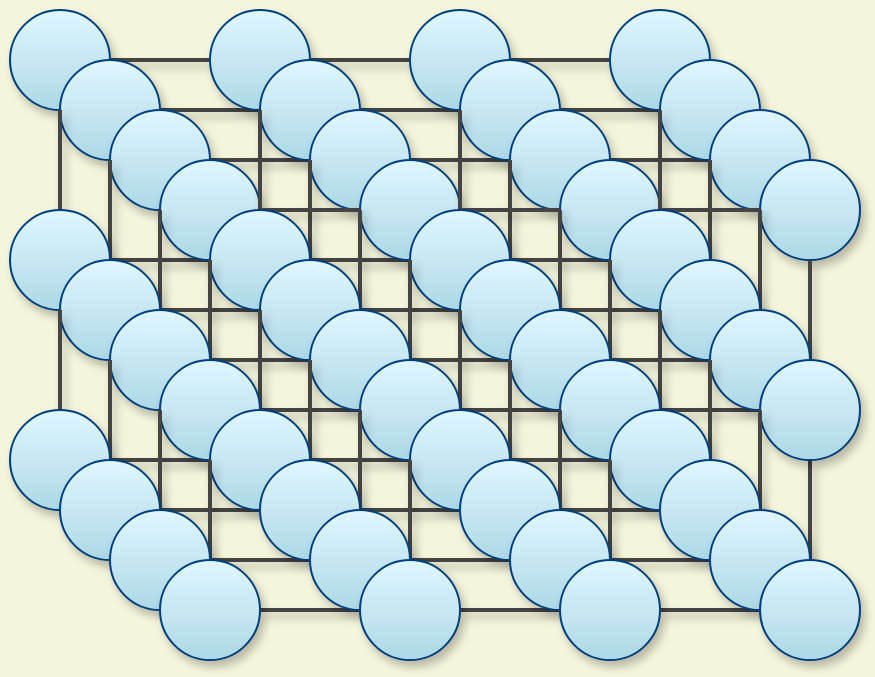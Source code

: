 <mxfile version="28.0.6">
  <diagram name="3D Monolith Block" id="0">
    <mxGraphModel dx="1924" dy="1816" grid="1" gridSize="10" guides="1" tooltips="1" connect="1" arrows="1" fold="1" page="1" pageScale="1" pageWidth="827" pageHeight="1169" background="#F5F5DC" math="0" shadow="0">
      <root>
        <mxCell id="0" />
        <mxCell id="1" parent="0" />
        <mxCell id="88" style="strokeColor=#444444;strokeWidth=2;endArrow=none;rounded=1;shadow=1;" parent="1" source="n_3_2_2" target="n_3_2_3" edge="1">
          <mxGeometry relative="1" as="geometry" />
        </mxCell>
        <mxCell id="103" style="strokeColor=#444444;strokeWidth=2;endArrow=none;rounded=1;shadow=1;" parent="1" source="n_0_2_3" target="n_1_2_3" edge="1">
          <mxGeometry relative="1" as="geometry" />
        </mxCell>
        <mxCell id="104" style="strokeColor=#444444;strokeWidth=2;endArrow=none;rounded=1;shadow=1;" parent="1" source="n_1_2_3" target="n_2_2_3" edge="1">
          <mxGeometry relative="1" as="geometry" />
        </mxCell>
        <mxCell id="105" style="strokeColor=#444444;strokeWidth=2;endArrow=none;rounded=1;shadow=1;" parent="1" source="n_2_2_3" target="n_3_2_3" edge="1">
          <mxGeometry relative="1" as="geometry" />
        </mxCell>
        <mxCell id="82" style="strokeColor=#444444;strokeWidth=2;endArrow=none;rounded=1;shadow=1;" parent="1" source="n_0_2_2" target="n_1_2_2" edge="1">
          <mxGeometry relative="1" as="geometry" />
        </mxCell>
        <mxCell id="83" style="strokeColor=#444444;strokeWidth=2;endArrow=none;rounded=1;shadow=1;" parent="1" source="n_0_2_2" target="n_0_2_3" edge="1">
          <mxGeometry relative="1" as="geometry" />
        </mxCell>
        <mxCell id="84" style="strokeColor=#444444;strokeWidth=2;endArrow=none;rounded=1;shadow=1;" parent="1" source="n_1_2_2" target="n_2_2_2" edge="1">
          <mxGeometry relative="1" as="geometry" />
        </mxCell>
        <mxCell id="85" style="strokeColor=#444444;strokeWidth=2;endArrow=none;rounded=1;shadow=1;" parent="1" source="n_1_2_2" target="n_1_2_3" edge="1">
          <mxGeometry relative="1" as="geometry" />
        </mxCell>
        <mxCell id="86" style="strokeColor=#444444;strokeWidth=2;endArrow=none;rounded=1;shadow=1;" parent="1" source="n_2_2_2" target="n_3_2_2" edge="1">
          <mxGeometry relative="1" as="geometry" />
        </mxCell>
        <mxCell id="87" style="strokeColor=#444444;strokeWidth=2;endArrow=none;rounded=1;shadow=1;" parent="1" source="n_2_2_2" target="n_2_2_3" edge="1">
          <mxGeometry relative="1" as="geometry" />
        </mxCell>
        <mxCell id="24" style="strokeColor=#444444;strokeWidth=2;endArrow=none;rounded=1;shadow=1;" parent="1" source="n_0_2_0" target="n_1_2_0" edge="1">
          <mxGeometry relative="1" as="geometry" />
        </mxCell>
        <mxCell id="25" style="strokeColor=#444444;strokeWidth=2;endArrow=none;rounded=1;shadow=1;" parent="1" source="n_0_2_0" target="n_0_2_1" edge="1">
          <mxGeometry relative="1" as="geometry" />
        </mxCell>
        <mxCell id="26" style="strokeColor=#444444;strokeWidth=2;endArrow=none;rounded=1;shadow=1;" parent="1" source="n_1_2_0" target="n_2_2_0" edge="1">
          <mxGeometry relative="1" as="geometry" />
        </mxCell>
        <mxCell id="27" style="strokeColor=#444444;strokeWidth=2;endArrow=none;rounded=1;shadow=1;" parent="1" source="n_1_2_0" target="n_1_2_1" edge="1">
          <mxGeometry relative="1" as="geometry" />
        </mxCell>
        <mxCell id="28" style="strokeColor=#444444;strokeWidth=2;endArrow=none;rounded=1;shadow=1;" parent="1" source="n_2_2_0" target="n_3_2_0" edge="1">
          <mxGeometry relative="1" as="geometry" />
        </mxCell>
        <mxCell id="29" style="strokeColor=#444444;strokeWidth=2;endArrow=none;rounded=1;shadow=1;" parent="1" source="n_2_2_0" target="n_2_2_1" edge="1">
          <mxGeometry relative="1" as="geometry" />
        </mxCell>
        <mxCell id="30" style="strokeColor=#444444;strokeWidth=2;endArrow=none;rounded=1;shadow=1;" parent="1" source="n_3_2_0" target="n_3_2_1" edge="1">
          <mxGeometry relative="1" as="geometry" />
        </mxCell>
        <mxCell id="53" style="strokeColor=#444444;strokeWidth=2;endArrow=none;rounded=1;shadow=1;" parent="1" source="n_0_2_1" target="n_1_2_1" edge="1">
          <mxGeometry relative="1" as="geometry" />
        </mxCell>
        <mxCell id="54" style="strokeColor=#444444;strokeWidth=2;endArrow=none;rounded=1;shadow=1;" parent="1" source="n_0_2_1" target="n_0_2_2" edge="1">
          <mxGeometry relative="1" as="geometry" />
        </mxCell>
        <mxCell id="55" style="strokeColor=#444444;strokeWidth=2;endArrow=none;rounded=1;shadow=1;" parent="1" source="n_1_2_1" target="n_2_2_1" edge="1">
          <mxGeometry relative="1" as="geometry" />
        </mxCell>
        <mxCell id="56" style="strokeColor=#444444;strokeWidth=2;endArrow=none;rounded=1;shadow=1;" parent="1" source="n_1_2_1" target="n_1_2_2" edge="1">
          <mxGeometry relative="1" as="geometry" />
        </mxCell>
        <mxCell id="57" style="strokeColor=#444444;strokeWidth=2;endArrow=none;rounded=1;shadow=1;" parent="1" source="n_2_2_1" target="n_3_2_1" edge="1">
          <mxGeometry relative="1" as="geometry" />
        </mxCell>
        <mxCell id="58" style="strokeColor=#444444;strokeWidth=2;endArrow=none;rounded=1;shadow=1;" parent="1" source="n_2_2_1" target="n_2_2_2" edge="1">
          <mxGeometry relative="1" as="geometry" />
        </mxCell>
        <mxCell id="59" style="strokeColor=#444444;strokeWidth=2;endArrow=none;rounded=1;shadow=1;" parent="1" source="n_3_2_1" target="n_3_2_2" edge="1">
          <mxGeometry relative="1" as="geometry" />
        </mxCell>
        <mxCell id="71" style="strokeColor=#444444;strokeWidth=2;endArrow=none;rounded=1;shadow=1;" parent="1" source="n_0_1_2" target="n_1_1_2" edge="1">
          <mxGeometry relative="1" as="geometry" />
        </mxCell>
        <mxCell id="73" style="strokeColor=#444444;strokeWidth=2;endArrow=none;rounded=1;shadow=1;" parent="1" source="n_0_1_2" target="n_0_1_3" edge="1">
          <mxGeometry relative="1" as="geometry" />
        </mxCell>
        <mxCell id="74" style="strokeColor=#444444;strokeWidth=2;endArrow=none;rounded=1;shadow=1;" parent="1" source="n_1_1_2" target="n_2_1_2" edge="1">
          <mxGeometry relative="1" as="geometry" />
        </mxCell>
        <mxCell id="76" style="strokeColor=#444444;strokeWidth=2;endArrow=none;rounded=1;shadow=1;" parent="1" source="n_1_1_2" target="n_1_1_3" edge="1">
          <mxGeometry relative="1" as="geometry" />
        </mxCell>
        <mxCell id="77" style="strokeColor=#444444;strokeWidth=2;endArrow=none;rounded=1;shadow=1;" parent="1" source="n_2_1_2" target="n_3_1_2" edge="1">
          <mxGeometry relative="1" as="geometry" />
        </mxCell>
        <mxCell id="79" style="strokeColor=#444444;strokeWidth=2;endArrow=none;rounded=1;shadow=1;" parent="1" source="n_2_1_2" target="n_2_1_3" edge="1">
          <mxGeometry relative="1" as="geometry" />
        </mxCell>
        <mxCell id="81" style="strokeColor=#444444;strokeWidth=2;endArrow=none;rounded=1;shadow=1;" parent="1" source="n_3_1_2" target="n_3_1_3" edge="1">
          <mxGeometry relative="1" as="geometry" />
        </mxCell>
        <mxCell id="96" style="strokeColor=#444444;strokeWidth=2;endArrow=none;rounded=1;shadow=1;" parent="1" source="n_0_1_3" target="n_1_1_3" edge="1">
          <mxGeometry relative="1" as="geometry" />
        </mxCell>
        <mxCell id="98" style="strokeColor=#444444;strokeWidth=2;endArrow=none;rounded=1;shadow=1;" parent="1" source="n_1_1_3" target="n_2_1_3" edge="1">
          <mxGeometry relative="1" as="geometry" />
        </mxCell>
        <mxCell id="100" style="strokeColor=#444444;strokeWidth=2;endArrow=none;rounded=1;shadow=1;" parent="1" source="n_2_1_3" target="n_3_1_3" edge="1">
          <mxGeometry relative="1" as="geometry" />
        </mxCell>
        <mxCell id="13" style="strokeColor=#444444;strokeWidth=2;endArrow=none;rounded=1;shadow=1;" parent="1" source="n_0_1_0" target="n_1_1_0" edge="1">
          <mxGeometry relative="1" as="geometry" />
        </mxCell>
        <mxCell id="15" style="strokeColor=#444444;strokeWidth=2;endArrow=none;rounded=1;shadow=1;" parent="1" source="n_0_1_0" target="n_0_1_1" edge="1">
          <mxGeometry relative="1" as="geometry" />
        </mxCell>
        <mxCell id="16" style="strokeColor=#444444;strokeWidth=2;endArrow=none;rounded=1;shadow=1;" parent="1" source="n_1_1_0" target="n_2_1_0" edge="1">
          <mxGeometry relative="1" as="geometry" />
        </mxCell>
        <mxCell id="18" style="strokeColor=#444444;strokeWidth=2;endArrow=none;rounded=1;shadow=1;" parent="1" source="n_1_1_0" target="n_1_1_1" edge="1">
          <mxGeometry relative="1" as="geometry" />
        </mxCell>
        <mxCell id="19" style="strokeColor=#444444;strokeWidth=2;endArrow=none;rounded=1;shadow=1;" parent="1" source="n_2_1_0" target="n_3_1_0" edge="1">
          <mxGeometry relative="1" as="geometry" />
        </mxCell>
        <mxCell id="21" style="strokeColor=#444444;strokeWidth=2;endArrow=none;rounded=1;shadow=1;" parent="1" source="n_2_1_0" target="n_2_1_1" edge="1">
          <mxGeometry relative="1" as="geometry" />
        </mxCell>
        <mxCell id="23" style="strokeColor=#444444;strokeWidth=2;endArrow=none;rounded=1;shadow=1;" parent="1" source="n_3_1_0" target="n_3_1_1" edge="1">
          <mxGeometry relative="1" as="geometry" />
        </mxCell>
        <mxCell id="42" style="strokeColor=#444444;strokeWidth=2;endArrow=none;rounded=1;shadow=1;" parent="1" source="n_0_1_1" target="n_1_1_1" edge="1">
          <mxGeometry relative="1" as="geometry" />
        </mxCell>
        <mxCell id="44" style="strokeColor=#444444;strokeWidth=2;endArrow=none;rounded=1;shadow=1;" parent="1" source="n_0_1_1" target="n_0_1_2" edge="1">
          <mxGeometry relative="1" as="geometry" />
        </mxCell>
        <mxCell id="45" style="strokeColor=#444444;strokeWidth=2;endArrow=none;rounded=1;shadow=1;" parent="1" source="n_1_1_1" target="n_2_1_1" edge="1">
          <mxGeometry relative="1" as="geometry" />
        </mxCell>
        <mxCell id="47" style="strokeColor=#444444;strokeWidth=2;endArrow=none;rounded=1;shadow=1;" parent="1" source="n_1_1_1" target="n_1_1_2" edge="1">
          <mxGeometry relative="1" as="geometry" />
        </mxCell>
        <mxCell id="48" style="strokeColor=#444444;strokeWidth=2;endArrow=none;rounded=1;shadow=1;" parent="1" source="n_2_1_1" target="n_3_1_1" edge="1">
          <mxGeometry relative="1" as="geometry" />
        </mxCell>
        <mxCell id="50" style="strokeColor=#444444;strokeWidth=2;endArrow=none;rounded=1;shadow=1;" parent="1" source="n_2_1_1" target="n_2_1_2" edge="1">
          <mxGeometry relative="1" as="geometry" />
        </mxCell>
        <mxCell id="52" style="strokeColor=#444444;strokeWidth=2;endArrow=none;rounded=1;shadow=1;" parent="1" source="n_3_1_1" target="n_3_1_2" edge="1">
          <mxGeometry relative="1" as="geometry" />
        </mxCell>
        <mxCell id="31" style="strokeColor=#444444;strokeWidth=2;endArrow=none;rounded=1;shadow=1;" parent="1" source="n_0_0_1" target="n_1_0_1" edge="1">
          <mxGeometry relative="1" as="geometry" />
        </mxCell>
        <mxCell id="33" style="strokeColor=#444444;strokeWidth=2;endArrow=none;rounded=1;shadow=1;" parent="1" source="n_0_0_1" target="n_0_0_2" edge="1">
          <mxGeometry relative="1" as="geometry" />
        </mxCell>
        <mxCell id="34" style="strokeColor=#444444;strokeWidth=2;endArrow=none;rounded=1;shadow=1;" parent="1" source="n_1_0_1" target="n_2_0_1" edge="1">
          <mxGeometry relative="1" as="geometry" />
        </mxCell>
        <mxCell id="36" style="strokeColor=#444444;strokeWidth=2;endArrow=none;rounded=1;shadow=1;" parent="1" source="n_1_0_1" target="n_1_0_2" edge="1">
          <mxGeometry relative="1" as="geometry" />
        </mxCell>
        <mxCell id="37" style="strokeColor=#444444;strokeWidth=2;endArrow=none;rounded=1;shadow=1;" parent="1" source="n_2_0_1" target="n_3_0_1" edge="1">
          <mxGeometry relative="1" as="geometry" />
        </mxCell>
        <mxCell id="39" style="strokeColor=#444444;strokeWidth=2;endArrow=none;rounded=1;shadow=1;" parent="1" source="n_2_0_1" target="n_2_0_2" edge="1">
          <mxGeometry relative="1" as="geometry" />
        </mxCell>
        <mxCell id="41" style="strokeColor=#444444;strokeWidth=2;endArrow=none;rounded=1;shadow=1;" parent="1" source="n_3_0_1" target="n_3_0_2" edge="1">
          <mxGeometry relative="1" as="geometry" />
        </mxCell>
        <mxCell id="60" style="strokeColor=#444444;strokeWidth=2;endArrow=none;rounded=1;shadow=1;" parent="1" source="n_0_0_2" target="n_1_0_2" edge="1">
          <mxGeometry relative="1" as="geometry" />
        </mxCell>
        <mxCell id="62" style="strokeColor=#444444;strokeWidth=2;endArrow=none;rounded=1;shadow=1;" parent="1" source="n_0_0_2" target="n_0_0_3" edge="1">
          <mxGeometry relative="1" as="geometry" />
        </mxCell>
        <mxCell id="63" style="strokeColor=#444444;strokeWidth=2;endArrow=none;rounded=1;shadow=1;" parent="1" source="n_1_0_2" target="n_2_0_2" edge="1">
          <mxGeometry relative="1" as="geometry" />
        </mxCell>
        <mxCell id="65" style="strokeColor=#444444;strokeWidth=2;endArrow=none;rounded=1;shadow=1;" parent="1" source="n_1_0_2" target="n_1_0_3" edge="1">
          <mxGeometry relative="1" as="geometry" />
        </mxCell>
        <mxCell id="66" style="strokeColor=#444444;strokeWidth=2;endArrow=none;rounded=1;shadow=1;" parent="1" source="n_2_0_2" target="n_3_0_2" edge="1">
          <mxGeometry relative="1" as="geometry" />
        </mxCell>
        <mxCell id="68" style="strokeColor=#444444;strokeWidth=2;endArrow=none;rounded=1;shadow=1;" parent="1" source="n_2_0_2" target="n_2_0_3" edge="1">
          <mxGeometry relative="1" as="geometry" />
        </mxCell>
        <mxCell id="70" style="strokeColor=#444444;strokeWidth=2;endArrow=none;rounded=1;shadow=1;" parent="1" source="n_3_0_2" target="n_3_0_3" edge="1">
          <mxGeometry relative="1" as="geometry" />
        </mxCell>
        <mxCell id="2" style="strokeColor=#444444;strokeWidth=2;endArrow=none;rounded=1;shadow=1;" parent="1" source="n_0_0_0" target="n_1_0_0" edge="1">
          <mxGeometry relative="1" as="geometry" />
        </mxCell>
        <mxCell id="4" style="strokeColor=#444444;strokeWidth=2;endArrow=none;rounded=1;shadow=1;" parent="1" source="n_0_0_0" target="n_0_0_1" edge="1">
          <mxGeometry relative="1" as="geometry" />
        </mxCell>
        <mxCell id="5" style="strokeColor=#444444;strokeWidth=2;endArrow=none;rounded=1;shadow=1;" parent="1" source="n_1_0_0" target="n_2_0_0" edge="1">
          <mxGeometry relative="1" as="geometry" />
        </mxCell>
        <mxCell id="7" style="strokeColor=#444444;strokeWidth=2;endArrow=none;rounded=1;shadow=1;" parent="1" source="n_1_0_0" target="n_1_0_1" edge="1">
          <mxGeometry relative="1" as="geometry" />
        </mxCell>
        <mxCell id="8" style="strokeColor=#444444;strokeWidth=2;endArrow=none;rounded=1;shadow=1;" parent="1" source="n_2_0_0" target="n_3_0_0" edge="1">
          <mxGeometry relative="1" as="geometry" />
        </mxCell>
        <mxCell id="10" style="strokeColor=#444444;strokeWidth=2;endArrow=none;rounded=1;shadow=1;" parent="1" source="n_2_0_0" target="n_2_0_1" edge="1">
          <mxGeometry relative="1" as="geometry" />
        </mxCell>
        <mxCell id="12" style="strokeColor=#444444;strokeWidth=2;endArrow=none;rounded=1;shadow=1;" parent="1" source="n_3_0_0" target="n_3_0_1" edge="1">
          <mxGeometry relative="1" as="geometry" />
        </mxCell>
        <mxCell id="n_0_0_0" value="" style="shape=ellipse;fillColor=#ADD8E6;strokeColor=#004080;gradientColor=#E0F7FF;gradientDirection=north;glass=1;shadow=1;" parent="1" vertex="1">
          <mxGeometry width="50" height="50" as="geometry" />
        </mxCell>
        <mxCell id="n_1_0_0" value="" style="shape=ellipse;fillColor=#ADD8E6;strokeColor=#004080;gradientColor=#E0F7FF;gradientDirection=north;glass=1;shadow=1;" parent="1" vertex="1">
          <mxGeometry x="100" width="50" height="50" as="geometry" />
        </mxCell>
        <mxCell id="n_2_0_0" value="" style="shape=ellipse;fillColor=#ADD8E6;strokeColor=#004080;gradientColor=#E0F7FF;gradientDirection=north;glass=1;shadow=1;" parent="1" vertex="1">
          <mxGeometry x="200" width="50" height="50" as="geometry" />
        </mxCell>
        <mxCell id="n_3_0_0" value="" style="shape=ellipse;fillColor=#ADD8E6;strokeColor=#004080;gradientColor=#E0F7FF;gradientDirection=north;glass=1;shadow=1;" parent="1" vertex="1">
          <mxGeometry x="300" width="50" height="50" as="geometry" />
        </mxCell>
        <mxCell id="n_0_0_1" value="" style="shape=ellipse;fillColor=#ADD8E6;strokeColor=#004080;gradientColor=#E0F7FF;gradientDirection=north;glass=1;shadow=1;" parent="1" vertex="1">
          <mxGeometry x="25" y="25" width="50" height="50" as="geometry" />
        </mxCell>
        <mxCell id="n_1_0_1" value="" style="shape=ellipse;fillColor=#ADD8E6;strokeColor=#004080;gradientColor=#E0F7FF;gradientDirection=north;glass=1;shadow=1;" parent="1" vertex="1">
          <mxGeometry x="125" y="25" width="50" height="50" as="geometry" />
        </mxCell>
        <mxCell id="n_2_0_1" value="" style="shape=ellipse;fillColor=#ADD8E6;strokeColor=#004080;gradientColor=#E0F7FF;gradientDirection=north;glass=1;shadow=1;" parent="1" vertex="1">
          <mxGeometry x="225" y="25" width="50" height="50" as="geometry" />
        </mxCell>
        <mxCell id="n_3_0_1" value="" style="shape=ellipse;fillColor=#ADD8E6;strokeColor=#004080;gradientColor=#E0F7FF;gradientDirection=north;glass=1;shadow=1;" parent="1" vertex="1">
          <mxGeometry x="325" y="25" width="50" height="50" as="geometry" />
        </mxCell>
        <mxCell id="n_0_0_2" value="" style="shape=ellipse;fillColor=#ADD8E6;strokeColor=#004080;gradientColor=#E0F7FF;gradientDirection=north;glass=1;shadow=1;" parent="1" vertex="1">
          <mxGeometry x="50" y="50" width="50" height="50" as="geometry" />
        </mxCell>
        <mxCell id="n_1_0_2" value="" style="shape=ellipse;fillColor=#ADD8E6;strokeColor=#004080;gradientColor=#E0F7FF;gradientDirection=north;glass=1;shadow=1;" parent="1" vertex="1">
          <mxGeometry x="150" y="50" width="50" height="50" as="geometry" />
        </mxCell>
        <mxCell id="n_2_0_2" value="" style="shape=ellipse;fillColor=#ADD8E6;strokeColor=#004080;gradientColor=#E0F7FF;gradientDirection=north;glass=1;shadow=1;" parent="1" vertex="1">
          <mxGeometry x="250" y="50" width="50" height="50" as="geometry" />
        </mxCell>
        <mxCell id="n_3_0_2" value="" style="shape=ellipse;fillColor=#ADD8E6;strokeColor=#004080;gradientColor=#E0F7FF;gradientDirection=north;glass=1;shadow=1;" parent="1" vertex="1">
          <mxGeometry x="350" y="50" width="50" height="50" as="geometry" />
        </mxCell>
        <mxCell id="n_0_0_3" value="" style="shape=ellipse;fillColor=#ADD8E6;strokeColor=#004080;gradientColor=#E0F7FF;gradientDirection=north;glass=1;shadow=1;" parent="1" vertex="1">
          <mxGeometry x="75" y="75" width="50" height="50" as="geometry" />
        </mxCell>
        <mxCell id="n_1_0_3" value="" style="shape=ellipse;fillColor=#ADD8E6;strokeColor=#004080;gradientColor=#E0F7FF;gradientDirection=north;glass=1;shadow=1;" parent="1" vertex="1">
          <mxGeometry x="175" y="75" width="50" height="50" as="geometry" />
        </mxCell>
        <mxCell id="n_2_0_3" value="" style="shape=ellipse;fillColor=#ADD8E6;strokeColor=#004080;gradientColor=#E0F7FF;gradientDirection=north;glass=1;shadow=1;" parent="1" vertex="1">
          <mxGeometry x="275" y="75" width="50" height="50" as="geometry" />
        </mxCell>
        <mxCell id="n_3_0_3" value="" style="shape=ellipse;fillColor=#ADD8E6;strokeColor=#004080;gradientColor=#E0F7FF;gradientDirection=north;glass=1;shadow=1;" parent="1" vertex="1">
          <mxGeometry x="375" y="75" width="50" height="50" as="geometry" />
        </mxCell>
        <mxCell id="3" style="strokeColor=#444444;strokeWidth=2;endArrow=none;rounded=1;shadow=1;" parent="1" source="n_0_0_0" target="n_0_1_0" edge="1">
          <mxGeometry relative="1" as="geometry" />
        </mxCell>
        <mxCell id="6" style="strokeColor=#444444;strokeWidth=2;endArrow=none;rounded=1;shadow=1;" parent="1" source="n_1_0_0" target="n_1_1_0" edge="1">
          <mxGeometry relative="1" as="geometry" />
        </mxCell>
        <mxCell id="9" style="strokeColor=#444444;strokeWidth=2;endArrow=none;rounded=1;shadow=1;" parent="1" source="n_2_0_0" target="n_2_1_0" edge="1">
          <mxGeometry relative="1" as="geometry" />
        </mxCell>
        <mxCell id="11" style="strokeColor=#444444;strokeWidth=2;endArrow=none;rounded=1;shadow=1;" parent="1" source="n_3_0_0" target="n_3_1_0" edge="1">
          <mxGeometry relative="1" as="geometry" />
        </mxCell>
        <mxCell id="32" style="strokeColor=#444444;strokeWidth=2;endArrow=none;rounded=1;shadow=1;" parent="1" source="n_0_0_1" target="n_0_1_1" edge="1">
          <mxGeometry relative="1" as="geometry" />
        </mxCell>
        <mxCell id="35" style="strokeColor=#444444;strokeWidth=2;endArrow=none;rounded=1;shadow=1;" parent="1" source="n_1_0_1" target="n_1_1_1" edge="1">
          <mxGeometry relative="1" as="geometry" />
        </mxCell>
        <mxCell id="38" style="strokeColor=#444444;strokeWidth=2;endArrow=none;rounded=1;shadow=1;" parent="1" source="n_2_0_1" target="n_2_1_1" edge="1">
          <mxGeometry relative="1" as="geometry" />
        </mxCell>
        <mxCell id="40" style="strokeColor=#444444;strokeWidth=2;endArrow=none;rounded=1;shadow=1;" parent="1" source="n_3_0_1" target="n_3_1_1" edge="1">
          <mxGeometry relative="1" as="geometry" />
        </mxCell>
        <mxCell id="102" style="strokeColor=#444444;strokeWidth=2;endArrow=none;rounded=1;shadow=1;" parent="1" source="n_3_1_3" target="n_3_2_3" edge="1">
          <mxGeometry relative="1" as="geometry" />
        </mxCell>
        <mxCell id="89" style="strokeColor=#444444;strokeWidth=2;endArrow=none;rounded=1;shadow=1;" parent="1" source="n_0_0_3" target="n_1_0_3" edge="1">
          <mxGeometry relative="1" as="geometry" />
        </mxCell>
        <mxCell id="91" style="strokeColor=#444444;strokeWidth=2;endArrow=none;rounded=1;shadow=1;" parent="1" source="n_1_0_3" target="n_2_0_3" edge="1">
          <mxGeometry relative="1" as="geometry" />
        </mxCell>
        <mxCell id="93" style="strokeColor=#444444;strokeWidth=2;endArrow=none;rounded=1;shadow=1;" parent="1" source="n_2_0_3" target="n_3_0_3" edge="1">
          <mxGeometry relative="1" as="geometry" />
        </mxCell>
        <mxCell id="n_0_1_0" value="" style="shape=ellipse;fillColor=#ADD8E6;strokeColor=#004080;gradientColor=#E0F7FF;gradientDirection=north;glass=1;shadow=1;" parent="1" vertex="1">
          <mxGeometry y="100" width="50" height="50" as="geometry" />
        </mxCell>
        <mxCell id="n_1_1_0" value="" style="shape=ellipse;fillColor=#ADD8E6;strokeColor=#004080;gradientColor=#E0F7FF;gradientDirection=north;glass=1;shadow=1;" parent="1" vertex="1">
          <mxGeometry x="100" y="100" width="50" height="50" as="geometry" />
        </mxCell>
        <mxCell id="n_2_1_0" value="" style="shape=ellipse;fillColor=#ADD8E6;strokeColor=#004080;gradientColor=#E0F7FF;gradientDirection=north;glass=1;shadow=1;" parent="1" vertex="1">
          <mxGeometry x="200" y="100" width="50" height="50" as="geometry" />
        </mxCell>
        <mxCell id="n_3_1_0" value="" style="shape=ellipse;fillColor=#ADD8E6;strokeColor=#004080;gradientColor=#E0F7FF;gradientDirection=north;glass=1;shadow=1;" parent="1" vertex="1">
          <mxGeometry x="300" y="100" width="50" height="50" as="geometry" />
        </mxCell>
        <mxCell id="61" style="strokeColor=#444444;strokeWidth=2;endArrow=none;rounded=1;shadow=1;" parent="1" source="n_0_0_2" target="n_0_1_2" edge="1">
          <mxGeometry relative="1" as="geometry" />
        </mxCell>
        <mxCell id="64" style="strokeColor=#444444;strokeWidth=2;endArrow=none;rounded=1;shadow=1;" parent="1" source="n_1_0_2" target="n_1_1_2" edge="1">
          <mxGeometry relative="1" as="geometry" />
        </mxCell>
        <mxCell id="67" style="strokeColor=#444444;strokeWidth=2;endArrow=none;rounded=1;shadow=1;" parent="1" source="n_2_0_2" target="n_2_1_2" edge="1">
          <mxGeometry relative="1" as="geometry" />
        </mxCell>
        <mxCell id="69" style="strokeColor=#444444;strokeWidth=2;endArrow=none;rounded=1;shadow=1;" parent="1" source="n_3_0_2" target="n_3_1_2" edge="1">
          <mxGeometry relative="1" as="geometry" />
        </mxCell>
        <mxCell id="n_0_1_1" value="" style="shape=ellipse;fillColor=#ADD8E6;strokeColor=#004080;gradientColor=#E0F7FF;gradientDirection=north;glass=1;shadow=1;" parent="1" vertex="1">
          <mxGeometry x="25" y="125" width="50" height="50" as="geometry" />
        </mxCell>
        <mxCell id="n_1_1_1" value="" style="shape=ellipse;fillColor=#ADD8E6;strokeColor=#004080;gradientColor=#E0F7FF;gradientDirection=north;glass=1;shadow=1;" parent="1" vertex="1">
          <mxGeometry x="125" y="125" width="50" height="50" as="geometry" />
        </mxCell>
        <mxCell id="n_2_1_1" value="" style="shape=ellipse;fillColor=#ADD8E6;strokeColor=#004080;gradientColor=#E0F7FF;gradientDirection=north;glass=1;shadow=1;" parent="1" vertex="1">
          <mxGeometry x="225" y="125" width="50" height="50" as="geometry" />
        </mxCell>
        <mxCell id="n_3_1_1" value="" style="shape=ellipse;fillColor=#ADD8E6;strokeColor=#004080;gradientColor=#E0F7FF;gradientDirection=north;glass=1;shadow=1;" parent="1" vertex="1">
          <mxGeometry x="325" y="125" width="50" height="50" as="geometry" />
        </mxCell>
        <mxCell id="90" style="strokeColor=#444444;strokeWidth=2;endArrow=none;rounded=1;shadow=1;" parent="1" source="n_0_0_3" target="n_0_1_3" edge="1">
          <mxGeometry relative="1" as="geometry" />
        </mxCell>
        <mxCell id="92" style="strokeColor=#444444;strokeWidth=2;endArrow=none;rounded=1;shadow=1;" parent="1" source="n_1_0_3" target="n_1_1_3" edge="1">
          <mxGeometry relative="1" as="geometry" />
        </mxCell>
        <mxCell id="94" style="strokeColor=#444444;strokeWidth=2;endArrow=none;rounded=1;shadow=1;" parent="1" source="n_2_0_3" target="n_2_1_3" edge="1">
          <mxGeometry relative="1" as="geometry" />
        </mxCell>
        <mxCell id="95" style="strokeColor=#444444;strokeWidth=2;endArrow=none;rounded=1;shadow=1;" parent="1" source="n_3_0_3" target="n_3_1_3" edge="1">
          <mxGeometry relative="1" as="geometry" />
        </mxCell>
        <mxCell id="n_0_1_2" value="" style="shape=ellipse;fillColor=#ADD8E6;strokeColor=#004080;gradientColor=#E0F7FF;gradientDirection=north;glass=1;shadow=1;" parent="1" vertex="1">
          <mxGeometry x="50" y="150" width="50" height="50" as="geometry" />
        </mxCell>
        <mxCell id="n_1_1_2" value="" style="shape=ellipse;fillColor=#ADD8E6;strokeColor=#004080;gradientColor=#E0F7FF;gradientDirection=north;glass=1;shadow=1;" parent="1" vertex="1">
          <mxGeometry x="150" y="150" width="50" height="50" as="geometry" />
        </mxCell>
        <mxCell id="n_2_1_2" value="" style="shape=ellipse;fillColor=#ADD8E6;strokeColor=#004080;gradientColor=#E0F7FF;gradientDirection=north;glass=1;shadow=1;" parent="1" vertex="1">
          <mxGeometry x="250" y="150" width="50" height="50" as="geometry" />
        </mxCell>
        <mxCell id="n_3_1_2" value="" style="shape=ellipse;fillColor=#ADD8E6;strokeColor=#004080;gradientColor=#E0F7FF;gradientDirection=north;glass=1;shadow=1;" parent="1" vertex="1">
          <mxGeometry x="350" y="150" width="50" height="50" as="geometry" />
        </mxCell>
        <mxCell id="14" style="strokeColor=#444444;strokeWidth=2;endArrow=none;rounded=1;shadow=1;" parent="1" source="n_0_1_0" target="n_0_2_0" edge="1">
          <mxGeometry relative="1" as="geometry" />
        </mxCell>
        <mxCell id="17" style="strokeColor=#444444;strokeWidth=2;endArrow=none;rounded=1;shadow=1;" parent="1" source="n_1_1_0" target="n_1_2_0" edge="1">
          <mxGeometry relative="1" as="geometry" />
        </mxCell>
        <mxCell id="20" style="strokeColor=#444444;strokeWidth=2;endArrow=none;rounded=1;shadow=1;" parent="1" source="n_2_1_0" target="n_2_2_0" edge="1">
          <mxGeometry relative="1" as="geometry" />
        </mxCell>
        <mxCell id="22" style="strokeColor=#444444;strokeWidth=2;endArrow=none;rounded=1;shadow=1;" parent="1" source="n_3_1_0" target="n_3_2_0" edge="1">
          <mxGeometry relative="1" as="geometry" />
        </mxCell>
        <mxCell id="n_0_1_3" value="" style="shape=ellipse;fillColor=#ADD8E6;strokeColor=#004080;gradientColor=#E0F7FF;gradientDirection=north;glass=1;shadow=1;" parent="1" vertex="1">
          <mxGeometry x="75" y="175" width="50" height="50" as="geometry" />
        </mxCell>
        <mxCell id="n_1_1_3" value="" style="shape=ellipse;fillColor=#ADD8E6;strokeColor=#004080;gradientColor=#E0F7FF;gradientDirection=north;glass=1;shadow=1;" parent="1" vertex="1">
          <mxGeometry x="175" y="175" width="50" height="50" as="geometry" />
        </mxCell>
        <mxCell id="n_2_1_3" value="" style="shape=ellipse;fillColor=#ADD8E6;strokeColor=#004080;gradientColor=#E0F7FF;gradientDirection=north;glass=1;shadow=1;" parent="1" vertex="1">
          <mxGeometry x="275" y="175" width="50" height="50" as="geometry" />
        </mxCell>
        <mxCell id="n_3_1_3" value="" style="shape=ellipse;fillColor=#ADD8E6;strokeColor=#004080;gradientColor=#E0F7FF;gradientDirection=north;glass=1;shadow=1;" parent="1" vertex="1">
          <mxGeometry x="375" y="175" width="50" height="50" as="geometry" />
        </mxCell>
        <mxCell id="43" style="strokeColor=#444444;strokeWidth=2;endArrow=none;rounded=1;shadow=1;" parent="1" source="n_0_1_1" target="n_0_2_1" edge="1">
          <mxGeometry relative="1" as="geometry" />
        </mxCell>
        <mxCell id="46" style="strokeColor=#444444;strokeWidth=2;endArrow=none;rounded=1;shadow=1;" parent="1" source="n_1_1_1" target="n_1_2_1" edge="1">
          <mxGeometry relative="1" as="geometry" />
        </mxCell>
        <mxCell id="49" style="strokeColor=#444444;strokeWidth=2;endArrow=none;rounded=1;shadow=1;" parent="1" source="n_2_1_1" target="n_2_2_1" edge="1">
          <mxGeometry relative="1" as="geometry" />
        </mxCell>
        <mxCell id="51" style="strokeColor=#444444;strokeWidth=2;endArrow=none;rounded=1;shadow=1;" parent="1" source="n_3_1_1" target="n_3_2_1" edge="1">
          <mxGeometry relative="1" as="geometry" />
        </mxCell>
        <mxCell id="n_0_2_0" value="" style="shape=ellipse;fillColor=#ADD8E6;strokeColor=#004080;gradientColor=#E0F7FF;gradientDirection=north;glass=1;shadow=1;" parent="1" vertex="1">
          <mxGeometry y="200" width="50" height="50" as="geometry" />
        </mxCell>
        <mxCell id="n_1_2_0" value="" style="shape=ellipse;fillColor=#ADD8E6;strokeColor=#004080;gradientColor=#E0F7FF;gradientDirection=north;glass=1;shadow=1;" parent="1" vertex="1">
          <mxGeometry x="100" y="200" width="50" height="50" as="geometry" />
        </mxCell>
        <mxCell id="n_2_2_0" value="" style="shape=ellipse;fillColor=#ADD8E6;strokeColor=#004080;gradientColor=#E0F7FF;gradientDirection=north;glass=1;shadow=1;" parent="1" vertex="1">
          <mxGeometry x="200" y="200" width="50" height="50" as="geometry" />
        </mxCell>
        <mxCell id="n_3_2_0" value="" style="shape=ellipse;fillColor=#ADD8E6;strokeColor=#004080;gradientColor=#E0F7FF;gradientDirection=north;glass=1;shadow=1;" parent="1" vertex="1">
          <mxGeometry x="300" y="200" width="50" height="50" as="geometry" />
        </mxCell>
        <mxCell id="72" style="strokeColor=#444444;strokeWidth=2;endArrow=none;rounded=1;shadow=1;" parent="1" source="n_0_1_2" target="n_0_2_2" edge="1">
          <mxGeometry relative="1" as="geometry" />
        </mxCell>
        <mxCell id="75" style="strokeColor=#444444;strokeWidth=2;endArrow=none;rounded=1;shadow=1;" parent="1" source="n_1_1_2" target="n_1_2_2" edge="1">
          <mxGeometry relative="1" as="geometry" />
        </mxCell>
        <mxCell id="78" style="strokeColor=#444444;strokeWidth=2;endArrow=none;rounded=1;shadow=1;" parent="1" source="n_2_1_2" target="n_2_2_2" edge="1">
          <mxGeometry relative="1" as="geometry" />
        </mxCell>
        <mxCell id="80" style="strokeColor=#444444;strokeWidth=2;endArrow=none;rounded=1;shadow=1;" parent="1" source="n_3_1_2" target="n_3_2_2" edge="1">
          <mxGeometry relative="1" as="geometry" />
        </mxCell>
        <mxCell id="n_0_2_1" value="" style="shape=ellipse;fillColor=#ADD8E6;strokeColor=#004080;gradientColor=#E0F7FF;gradientDirection=north;glass=1;shadow=1;" parent="1" vertex="1">
          <mxGeometry x="25" y="225" width="50" height="50" as="geometry" />
        </mxCell>
        <mxCell id="n_1_2_1" value="" style="shape=ellipse;fillColor=#ADD8E6;strokeColor=#004080;gradientColor=#E0F7FF;gradientDirection=north;glass=1;shadow=1;" parent="1" vertex="1">
          <mxGeometry x="125" y="225" width="50" height="50" as="geometry" />
        </mxCell>
        <mxCell id="n_2_2_1" value="" style="shape=ellipse;fillColor=#ADD8E6;strokeColor=#004080;gradientColor=#E0F7FF;gradientDirection=north;glass=1;shadow=1;" parent="1" vertex="1">
          <mxGeometry x="225" y="225" width="50" height="50" as="geometry" />
        </mxCell>
        <mxCell id="n_3_2_1" value="" style="shape=ellipse;fillColor=#ADD8E6;strokeColor=#004080;gradientColor=#E0F7FF;gradientDirection=north;glass=1;shadow=1;" parent="1" vertex="1">
          <mxGeometry x="325" y="225" width="50" height="50" as="geometry" />
        </mxCell>
        <mxCell id="97" style="strokeColor=#444444;strokeWidth=2;endArrow=none;rounded=1;shadow=1;" parent="1" source="n_0_1_3" target="n_0_2_3" edge="1">
          <mxGeometry relative="1" as="geometry" />
        </mxCell>
        <mxCell id="99" style="strokeColor=#444444;strokeWidth=2;endArrow=none;rounded=1;shadow=1;" parent="1" source="n_1_1_3" target="n_1_2_3" edge="1">
          <mxGeometry relative="1" as="geometry" />
        </mxCell>
        <mxCell id="101" style="strokeColor=#444444;strokeWidth=2;endArrow=none;rounded=1;shadow=1;" parent="1" source="n_2_1_3" target="n_2_2_3" edge="1">
          <mxGeometry relative="1" as="geometry" />
        </mxCell>
        <mxCell id="n_0_2_2" value="" style="shape=ellipse;fillColor=#ADD8E6;strokeColor=#004080;gradientColor=#E0F7FF;gradientDirection=north;glass=1;shadow=1;" parent="1" vertex="1">
          <mxGeometry x="50" y="250" width="50" height="50" as="geometry" />
        </mxCell>
        <mxCell id="n_1_2_2" value="" style="shape=ellipse;fillColor=#ADD8E6;strokeColor=#004080;gradientColor=#E0F7FF;gradientDirection=north;glass=1;shadow=1;" parent="1" vertex="1">
          <mxGeometry x="150" y="250" width="50" height="50" as="geometry" />
        </mxCell>
        <mxCell id="n_2_2_2" value="" style="shape=ellipse;fillColor=#ADD8E6;strokeColor=#004080;gradientColor=#E0F7FF;gradientDirection=north;glass=1;shadow=1;" parent="1" vertex="1">
          <mxGeometry x="250" y="250" width="50" height="50" as="geometry" />
        </mxCell>
        <mxCell id="n_3_2_2" value="" style="shape=ellipse;fillColor=#ADD8E6;strokeColor=#004080;gradientColor=#E0F7FF;gradientDirection=north;glass=1;shadow=1;" parent="1" vertex="1">
          <mxGeometry x="350" y="250" width="50" height="50" as="geometry" />
        </mxCell>
        <mxCell id="n_0_2_3" value="" style="shape=ellipse;fillColor=#ADD8E6;strokeColor=#004080;gradientColor=#E0F7FF;gradientDirection=north;glass=1;shadow=1;" parent="1" vertex="1">
          <mxGeometry x="75" y="275" width="50" height="50" as="geometry" />
        </mxCell>
        <mxCell id="n_1_2_3" value="" style="shape=ellipse;fillColor=#ADD8E6;strokeColor=#004080;gradientColor=#E0F7FF;gradientDirection=north;glass=1;shadow=1;" parent="1" vertex="1">
          <mxGeometry x="175" y="275" width="50" height="50" as="geometry" />
        </mxCell>
        <mxCell id="n_2_2_3" value="" style="shape=ellipse;fillColor=#ADD8E6;strokeColor=#004080;gradientColor=#E0F7FF;gradientDirection=north;glass=1;shadow=1;" parent="1" vertex="1">
          <mxGeometry x="275" y="275" width="50" height="50" as="geometry" />
        </mxCell>
        <mxCell id="n_3_2_3" value="" style="shape=ellipse;fillColor=#ADD8E6;strokeColor=#004080;gradientColor=#E0F7FF;gradientDirection=north;glass=1;shadow=1;" parent="1" vertex="1">
          <mxGeometry x="375" y="275" width="50" height="50" as="geometry" />
        </mxCell>
      </root>
    </mxGraphModel>
  </diagram>
</mxfile>
